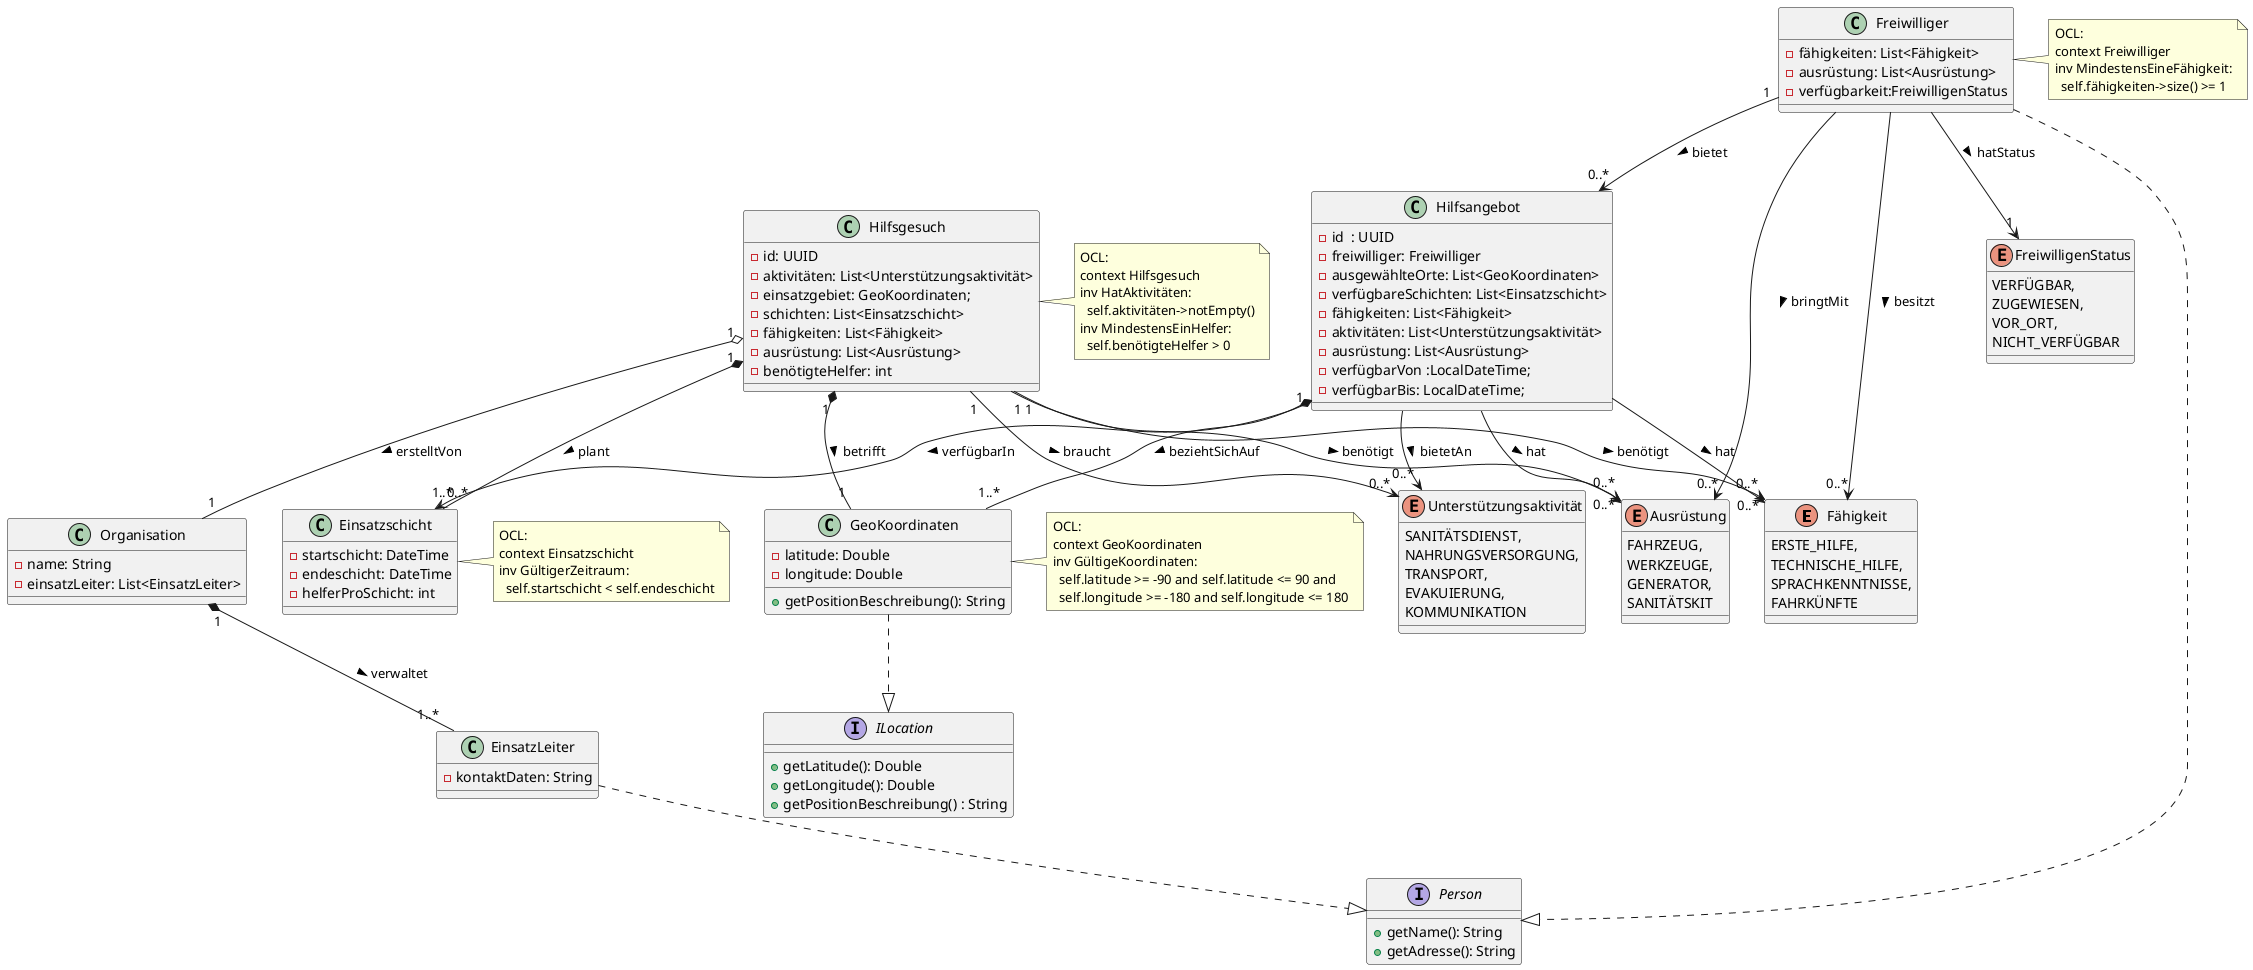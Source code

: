 @startuml
'enums'
 enum Fähigkeit {
    ERSTE_HILFE,
    TECHNISCHE_HILFE,
    SPRACHKENNTNISSE,
    FAHRKÜNFTE
}
 enum Ausrüstung {
    FAHRZEUG,
    WERKZEUGE,
    GENERATOR,
    SANITÄTSKIT
}
 enum FreiwilligenStatus {
    VERFÜGBAR,
    ZUGEWIESEN,
    VOR_ORT,
    NICHT_VERFÜGBAR
}
enum Unterstützungsaktivität {
    SANITÄTSDIENST,
    NAHRUNGSVERSORGUNG,
    TRANSPORT,
    EVAKUIERUNG,
    KOMMUNIKATION
}
'Interfaces'
interface Person{
   + getName(): String
   + getAdresse(): String

}
interface ILocation {
   + getLatitude(): Double
   + getLongitude(): Double
   + getPositionBeschreibung() : String

}

'models bzw classen'
class Organisation{
  - name: String
  - einsatzLeiter: List<EinsatzLeiter>

}
class EinsatzLeiter {
  - kontaktDaten: String

}

 class GeoKoordinaten {
  - latitude: Double
  - longitude: Double
  + getPositionBeschreibung(): String
}
note right of GeoKoordinaten
OCL:
context GeoKoordinaten
inv GültigeKoordinaten:
  self.latitude >= -90 and self.latitude <= 90 and
  self.longitude >= -180 and self.longitude <= 180
end note

class Hilfsgesuch {
  - id: UUID
  - aktivitäten: List<Unterstützungsaktivität>
  - einsatzgebiet: GeoKoordinaten;
  - schichten: List<Einsatzschicht>
  - fähigkeiten: List<Fähigkeit>
  - ausrüstung: List<Ausrüstung>
  - benötigteHelfer: int
}
note right of Hilfsgesuch
OCL:
context Hilfsgesuch
inv HatAktivitäten:
  self.aktivitäten->notEmpty()
inv MindestensEinHelfer:
  self.benötigteHelfer > 0
end note
class Einsatzschicht {
  - startschicht: DateTime
  - endeschicht: DateTime
  - helferProSchicht: int
}
note right of Einsatzschicht
OCL:
context Einsatzschicht
inv GültigerZeitraum:
  self.startschicht < self.endeschicht
end note
class Freiwilliger {
  - fähigkeiten: List<Fähigkeit>
  - ausrüstung: List<Ausrüstung>
  -verfügbarkeit:FreiwilligenStatus
}
note right of Freiwilliger
OCL:
context Freiwilliger
inv MindestensEineFähigkeit:
  self.fähigkeiten->size() >= 1
end note
class Hilfsangebot {
  -  id  : UUID
  - freiwilliger: Freiwilliger
  - ausgewählteOrte: List<GeoKoordinaten>
  - verfügbareSchichten: List<Einsatzschicht>
  - fähigkeiten: List<Fähigkeit>
  - aktivitäten: List<Unterstützungsaktivität>
  - ausrüstung: List<Ausrüstung>
  - verfügbarVon :LocalDateTime;
  - verfügbarBis: LocalDateTime;

}
'inherit'
GeoKoordinaten ..|> ILocation
Freiwilliger ..|> Person
EinsatzLeiter ..|> Person

'Organisation'
Organisation "1" *-- "1..*" EinsatzLeiter : verwaltet >


'Hilfsgesuch
Hilfsgesuch "1" o-- "1" Organisation : erstelltVon >
Hilfsgesuch "1" *-- "1" GeoKoordinaten : betrifft >
Hilfsgesuch "1" *-- "1..*" Einsatzschicht : plant >
Hilfsgesuch "1" --> "0..*" Unterstützungsaktivität : braucht >
Hilfsgesuch "1" --> "0..*" Fähigkeit : benötigt >
Hilfsgesuch "1" --> "0..*" Ausrüstung : benötigt >

'Freiwilliger
Freiwilliger "1" --> "0..*" Hilfsangebot : bietet >
Freiwilliger --> "0..*" Fähigkeit : besitzt >
Freiwilliger --> "0..*" Ausrüstung : bringtMit >
Freiwilliger --> "1" FreiwilligenStatus : hatStatus >

'Hilfsangebot
Hilfsangebot "1" *-- "1..*" GeoKoordinaten : beziehtSichAuf >
Hilfsangebot --> "0..*" Fähigkeit : hat >
Hilfsangebot --> "0..*" Ausrüstung : hat >
Hilfsangebot --> "0..*" Unterstützungsaktivität : bietetAn >
Hilfsangebot --> "0..*" Einsatzschicht : verfügbarIn >

@enduml
